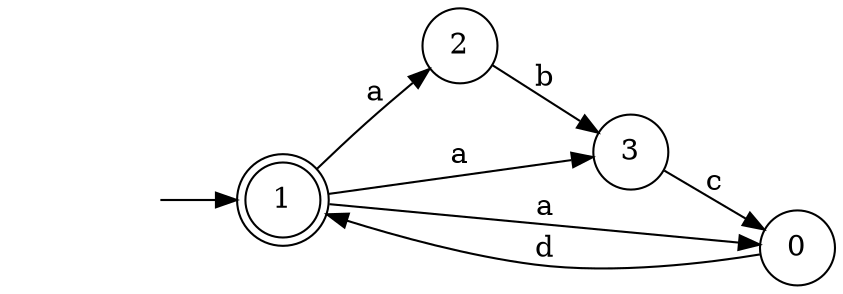 digraph finite_state_machine { rankdir=LR
	node [shape=doublecircle]
	1

	node [shape=circle]
	fake0 [style=invisible]
	fake0 -> 1

	1 -> 2 [label="a"] 
	1 -> 3 [label="a"] 
	1 -> 0 [label="a"] 
	2 -> 3 [label="b"] 
	3 -> 0 [label="c"] 
	0 -> 1 [label="d"] 
}
